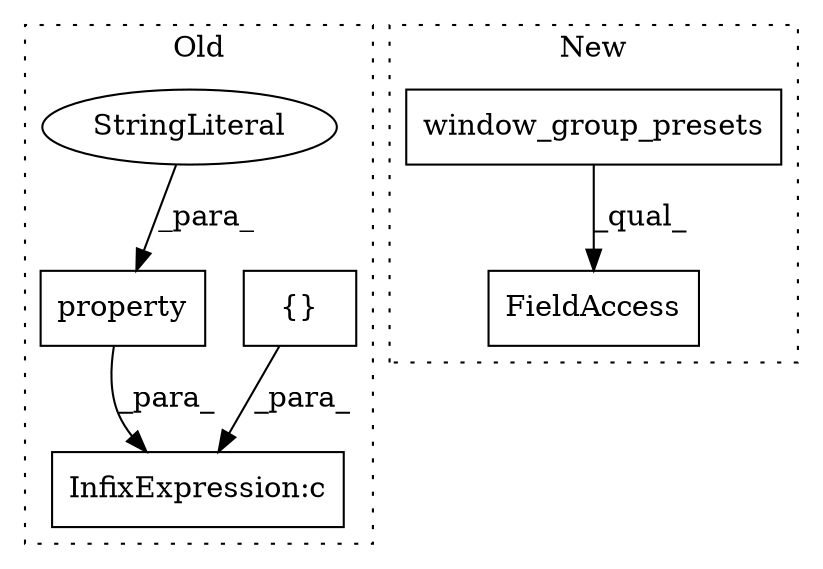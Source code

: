 digraph G {
subgraph cluster0 {
1 [label="{}" a="4" s="18018" l="2" shape="box"];
3 [label="InfixExpression:c" a="27" s="18005" l="4" shape="box"];
4 [label="property" a="32" s="17985,18004" l="9,1" shape="box"];
5 [label="StringLiteral" a="45" s="17994" l="10" shape="ellipse"];
label = "Old";
style="dotted";
}
subgraph cluster1 {
2 [label="window_group_presets" a="32" s="18000" l="22" shape="box"];
6 [label="FieldAccess" a="22" s="18178" l="6" shape="box"];
label = "New";
style="dotted";
}
1 -> 3 [label="_para_"];
2 -> 6 [label="_qual_"];
4 -> 3 [label="_para_"];
5 -> 4 [label="_para_"];
}